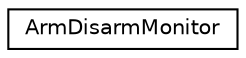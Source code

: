 digraph "Graphical Class Hierarchy"
{
 // LATEX_PDF_SIZE
  edge [fontname="Helvetica",fontsize="10",labelfontname="Helvetica",labelfontsize="10"];
  node [fontname="Helvetica",fontsize="10",shape=record];
  rankdir="LR";
  Node0 [label="ArmDisarmMonitor",height=0.2,width=0.4,color="black", fillcolor="white", style="filled",URL="$classArmDisarmMonitor.html",tooltip=" "];
}
